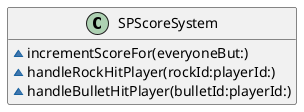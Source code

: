 @startuml
' STYLE START
hide empty members

skinparam shadowing false
<style>
document {
  BackgroundColor transparent
  Margin 0
}
</style>
' STYLE END

class SPScoreSystem { 
  ~incrementScoreFor(everyoneBut:)
  ~handleRockHitPlayer(rockId:playerId:)
  ~handleBulletHitPlayer(bulletId:playerId:)
}
@enduml